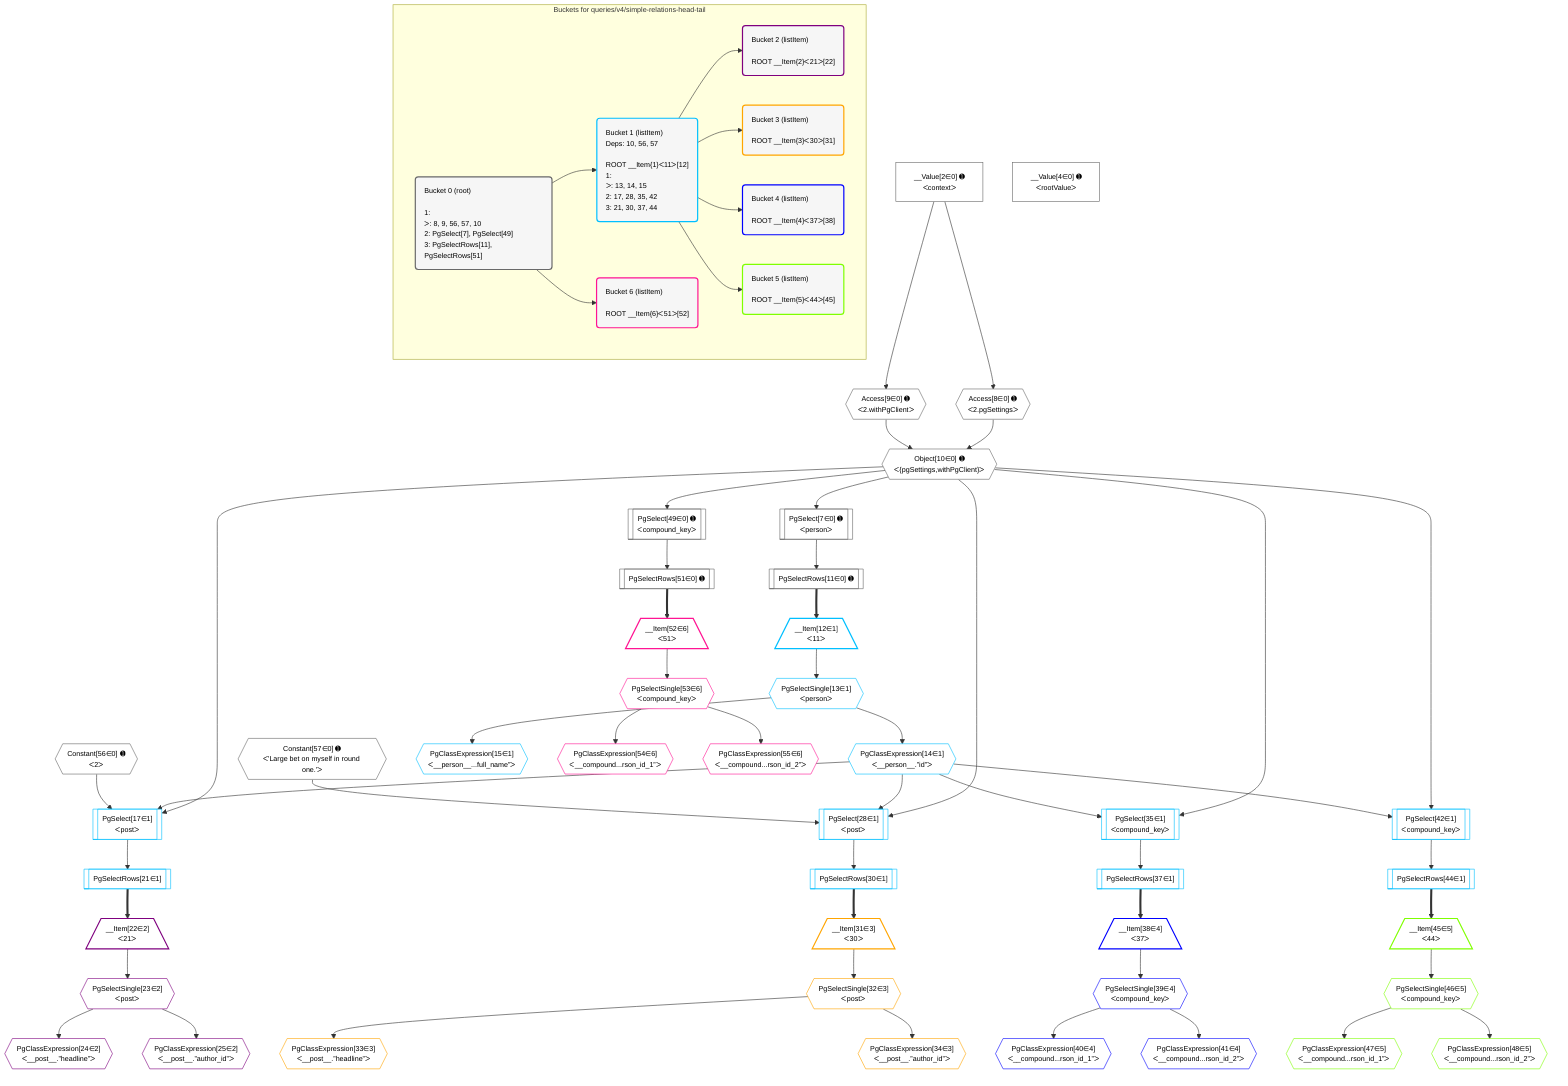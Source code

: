%%{init: {'themeVariables': { 'fontSize': '12px'}}}%%
graph TD
    classDef path fill:#eee,stroke:#000,color:#000
    classDef plan fill:#fff,stroke-width:1px,color:#000
    classDef itemplan fill:#fff,stroke-width:2px,color:#000
    classDef unbatchedplan fill:#dff,stroke-width:1px,color:#000
    classDef sideeffectplan fill:#fcc,stroke-width:2px,color:#000
    classDef bucket fill:#f6f6f6,color:#000,stroke-width:2px,text-align:left


    %% plan dependencies
    Object10{{"Object[10∈0] ➊<br />ᐸ{pgSettings,withPgClient}ᐳ"}}:::plan
    Access8{{"Access[8∈0] ➊<br />ᐸ2.pgSettingsᐳ"}}:::plan
    Access9{{"Access[9∈0] ➊<br />ᐸ2.withPgClientᐳ"}}:::plan
    Access8 & Access9 --> Object10
    PgSelect7[["PgSelect[7∈0] ➊<br />ᐸpersonᐳ"]]:::plan
    Object10 --> PgSelect7
    __Value2["__Value[2∈0] ➊<br />ᐸcontextᐳ"]:::plan
    __Value2 --> Access8
    __Value2 --> Access9
    PgSelectRows11[["PgSelectRows[11∈0] ➊"]]:::plan
    PgSelect7 --> PgSelectRows11
    PgSelect49[["PgSelect[49∈0] ➊<br />ᐸcompound_keyᐳ"]]:::plan
    Object10 --> PgSelect49
    PgSelectRows51[["PgSelectRows[51∈0] ➊"]]:::plan
    PgSelect49 --> PgSelectRows51
    __Value4["__Value[4∈0] ➊<br />ᐸrootValueᐳ"]:::plan
    Constant56{{"Constant[56∈0] ➊<br />ᐸ2ᐳ"}}:::plan
    Constant57{{"Constant[57∈0] ➊<br />ᐸ'Large bet on myself in round one.'ᐳ"}}:::plan
    PgSelect17[["PgSelect[17∈1]<br />ᐸpostᐳ"]]:::plan
    PgClassExpression14{{"PgClassExpression[14∈1]<br />ᐸ__person__.”id”ᐳ"}}:::plan
    Object10 & PgClassExpression14 & Constant56 --> PgSelect17
    PgSelect28[["PgSelect[28∈1]<br />ᐸpostᐳ"]]:::plan
    Object10 & PgClassExpression14 & Constant57 --> PgSelect28
    PgSelect35[["PgSelect[35∈1]<br />ᐸcompound_keyᐳ"]]:::plan
    Object10 & PgClassExpression14 --> PgSelect35
    PgSelect42[["PgSelect[42∈1]<br />ᐸcompound_keyᐳ"]]:::plan
    Object10 & PgClassExpression14 --> PgSelect42
    __Item12[/"__Item[12∈1]<br />ᐸ11ᐳ"\]:::itemplan
    PgSelectRows11 ==> __Item12
    PgSelectSingle13{{"PgSelectSingle[13∈1]<br />ᐸpersonᐳ"}}:::plan
    __Item12 --> PgSelectSingle13
    PgSelectSingle13 --> PgClassExpression14
    PgClassExpression15{{"PgClassExpression[15∈1]<br />ᐸ__person__...full_name”ᐳ"}}:::plan
    PgSelectSingle13 --> PgClassExpression15
    PgSelectRows21[["PgSelectRows[21∈1]"]]:::plan
    PgSelect17 --> PgSelectRows21
    PgSelectRows30[["PgSelectRows[30∈1]"]]:::plan
    PgSelect28 --> PgSelectRows30
    PgSelectRows37[["PgSelectRows[37∈1]"]]:::plan
    PgSelect35 --> PgSelectRows37
    PgSelectRows44[["PgSelectRows[44∈1]"]]:::plan
    PgSelect42 --> PgSelectRows44
    __Item22[/"__Item[22∈2]<br />ᐸ21ᐳ"\]:::itemplan
    PgSelectRows21 ==> __Item22
    PgSelectSingle23{{"PgSelectSingle[23∈2]<br />ᐸpostᐳ"}}:::plan
    __Item22 --> PgSelectSingle23
    PgClassExpression24{{"PgClassExpression[24∈2]<br />ᐸ__post__.”headline”ᐳ"}}:::plan
    PgSelectSingle23 --> PgClassExpression24
    PgClassExpression25{{"PgClassExpression[25∈2]<br />ᐸ__post__.”author_id”ᐳ"}}:::plan
    PgSelectSingle23 --> PgClassExpression25
    __Item31[/"__Item[31∈3]<br />ᐸ30ᐳ"\]:::itemplan
    PgSelectRows30 ==> __Item31
    PgSelectSingle32{{"PgSelectSingle[32∈3]<br />ᐸpostᐳ"}}:::plan
    __Item31 --> PgSelectSingle32
    PgClassExpression33{{"PgClassExpression[33∈3]<br />ᐸ__post__.”headline”ᐳ"}}:::plan
    PgSelectSingle32 --> PgClassExpression33
    PgClassExpression34{{"PgClassExpression[34∈3]<br />ᐸ__post__.”author_id”ᐳ"}}:::plan
    PgSelectSingle32 --> PgClassExpression34
    __Item38[/"__Item[38∈4]<br />ᐸ37ᐳ"\]:::itemplan
    PgSelectRows37 ==> __Item38
    PgSelectSingle39{{"PgSelectSingle[39∈4]<br />ᐸcompound_keyᐳ"}}:::plan
    __Item38 --> PgSelectSingle39
    PgClassExpression40{{"PgClassExpression[40∈4]<br />ᐸ__compound...rson_id_1”ᐳ"}}:::plan
    PgSelectSingle39 --> PgClassExpression40
    PgClassExpression41{{"PgClassExpression[41∈4]<br />ᐸ__compound...rson_id_2”ᐳ"}}:::plan
    PgSelectSingle39 --> PgClassExpression41
    __Item45[/"__Item[45∈5]<br />ᐸ44ᐳ"\]:::itemplan
    PgSelectRows44 ==> __Item45
    PgSelectSingle46{{"PgSelectSingle[46∈5]<br />ᐸcompound_keyᐳ"}}:::plan
    __Item45 --> PgSelectSingle46
    PgClassExpression47{{"PgClassExpression[47∈5]<br />ᐸ__compound...rson_id_1”ᐳ"}}:::plan
    PgSelectSingle46 --> PgClassExpression47
    PgClassExpression48{{"PgClassExpression[48∈5]<br />ᐸ__compound...rson_id_2”ᐳ"}}:::plan
    PgSelectSingle46 --> PgClassExpression48
    __Item52[/"__Item[52∈6]<br />ᐸ51ᐳ"\]:::itemplan
    PgSelectRows51 ==> __Item52
    PgSelectSingle53{{"PgSelectSingle[53∈6]<br />ᐸcompound_keyᐳ"}}:::plan
    __Item52 --> PgSelectSingle53
    PgClassExpression54{{"PgClassExpression[54∈6]<br />ᐸ__compound...rson_id_1”ᐳ"}}:::plan
    PgSelectSingle53 --> PgClassExpression54
    PgClassExpression55{{"PgClassExpression[55∈6]<br />ᐸ__compound...rson_id_2”ᐳ"}}:::plan
    PgSelectSingle53 --> PgClassExpression55

    %% define steps

    subgraph "Buckets for queries/v4/simple-relations-head-tail"
    Bucket0("Bucket 0 (root)<br /><br />1: <br />ᐳ: 8, 9, 56, 57, 10<br />2: PgSelect[7], PgSelect[49]<br />3: PgSelectRows[11], PgSelectRows[51]"):::bucket
    classDef bucket0 stroke:#696969
    class Bucket0,__Value2,__Value4,PgSelect7,Access8,Access9,Object10,PgSelectRows11,PgSelect49,PgSelectRows51,Constant56,Constant57 bucket0
    Bucket1("Bucket 1 (listItem)<br />Deps: 10, 56, 57<br /><br />ROOT __Item{1}ᐸ11ᐳ[12]<br />1: <br />ᐳ: 13, 14, 15<br />2: 17, 28, 35, 42<br />3: 21, 30, 37, 44"):::bucket
    classDef bucket1 stroke:#00bfff
    class Bucket1,__Item12,PgSelectSingle13,PgClassExpression14,PgClassExpression15,PgSelect17,PgSelectRows21,PgSelect28,PgSelectRows30,PgSelect35,PgSelectRows37,PgSelect42,PgSelectRows44 bucket1
    Bucket2("Bucket 2 (listItem)<br /><br />ROOT __Item{2}ᐸ21ᐳ[22]"):::bucket
    classDef bucket2 stroke:#7f007f
    class Bucket2,__Item22,PgSelectSingle23,PgClassExpression24,PgClassExpression25 bucket2
    Bucket3("Bucket 3 (listItem)<br /><br />ROOT __Item{3}ᐸ30ᐳ[31]"):::bucket
    classDef bucket3 stroke:#ffa500
    class Bucket3,__Item31,PgSelectSingle32,PgClassExpression33,PgClassExpression34 bucket3
    Bucket4("Bucket 4 (listItem)<br /><br />ROOT __Item{4}ᐸ37ᐳ[38]"):::bucket
    classDef bucket4 stroke:#0000ff
    class Bucket4,__Item38,PgSelectSingle39,PgClassExpression40,PgClassExpression41 bucket4
    Bucket5("Bucket 5 (listItem)<br /><br />ROOT __Item{5}ᐸ44ᐳ[45]"):::bucket
    classDef bucket5 stroke:#7fff00
    class Bucket5,__Item45,PgSelectSingle46,PgClassExpression47,PgClassExpression48 bucket5
    Bucket6("Bucket 6 (listItem)<br /><br />ROOT __Item{6}ᐸ51ᐳ[52]"):::bucket
    classDef bucket6 stroke:#ff1493
    class Bucket6,__Item52,PgSelectSingle53,PgClassExpression54,PgClassExpression55 bucket6
    Bucket0 --> Bucket1 & Bucket6
    Bucket1 --> Bucket2 & Bucket3 & Bucket4 & Bucket5
    end